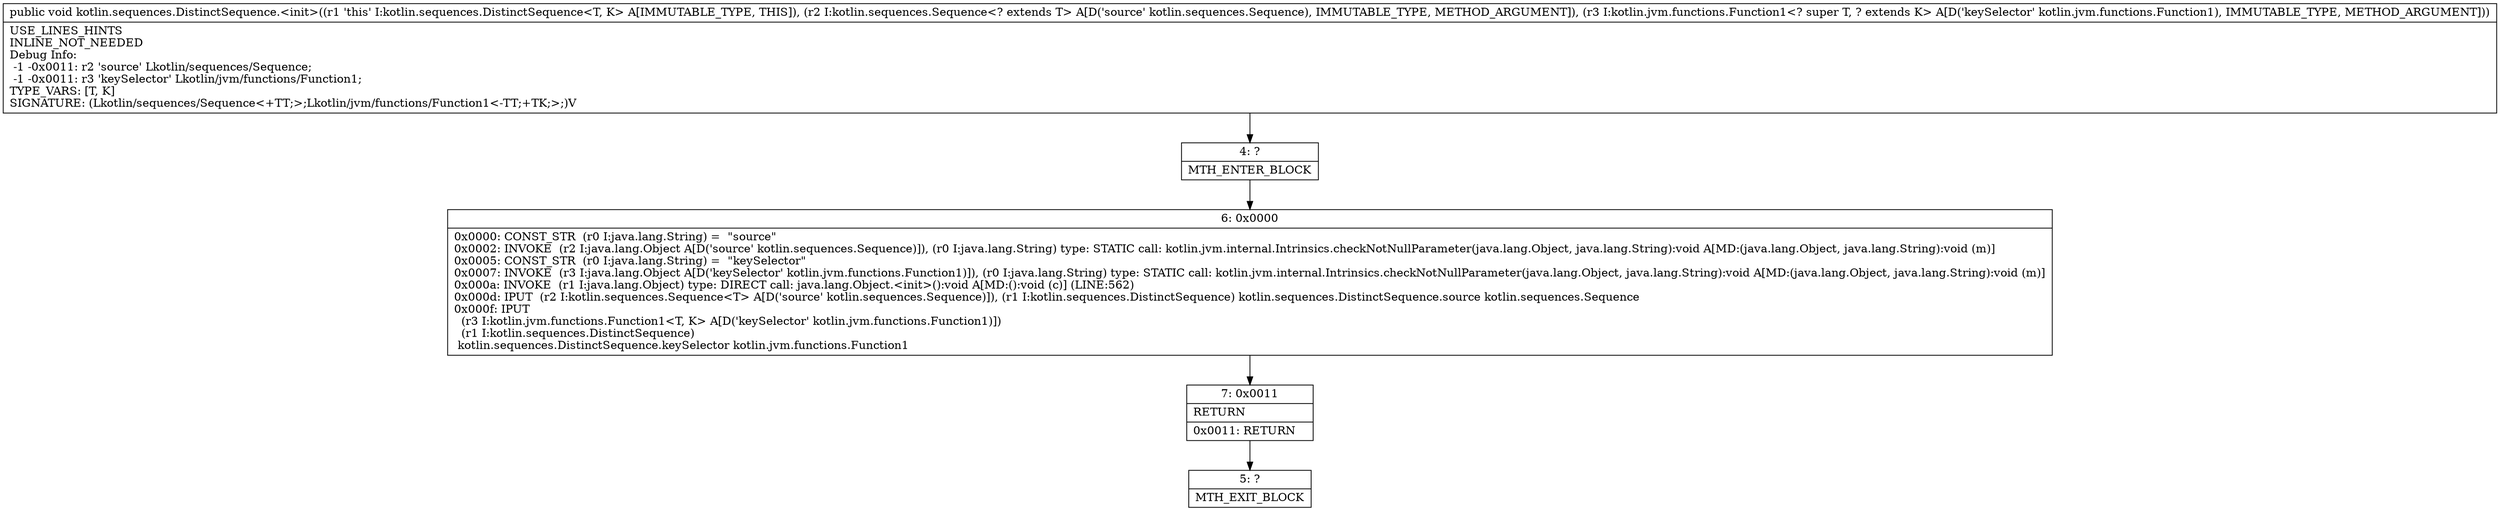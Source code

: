 digraph "CFG forkotlin.sequences.DistinctSequence.\<init\>(Lkotlin\/sequences\/Sequence;Lkotlin\/jvm\/functions\/Function1;)V" {
Node_4 [shape=record,label="{4\:\ ?|MTH_ENTER_BLOCK\l}"];
Node_6 [shape=record,label="{6\:\ 0x0000|0x0000: CONST_STR  (r0 I:java.lang.String) =  \"source\" \l0x0002: INVOKE  (r2 I:java.lang.Object A[D('source' kotlin.sequences.Sequence)]), (r0 I:java.lang.String) type: STATIC call: kotlin.jvm.internal.Intrinsics.checkNotNullParameter(java.lang.Object, java.lang.String):void A[MD:(java.lang.Object, java.lang.String):void (m)]\l0x0005: CONST_STR  (r0 I:java.lang.String) =  \"keySelector\" \l0x0007: INVOKE  (r3 I:java.lang.Object A[D('keySelector' kotlin.jvm.functions.Function1)]), (r0 I:java.lang.String) type: STATIC call: kotlin.jvm.internal.Intrinsics.checkNotNullParameter(java.lang.Object, java.lang.String):void A[MD:(java.lang.Object, java.lang.String):void (m)]\l0x000a: INVOKE  (r1 I:java.lang.Object) type: DIRECT call: java.lang.Object.\<init\>():void A[MD:():void (c)] (LINE:562)\l0x000d: IPUT  (r2 I:kotlin.sequences.Sequence\<T\> A[D('source' kotlin.sequences.Sequence)]), (r1 I:kotlin.sequences.DistinctSequence) kotlin.sequences.DistinctSequence.source kotlin.sequences.Sequence \l0x000f: IPUT  \l  (r3 I:kotlin.jvm.functions.Function1\<T, K\> A[D('keySelector' kotlin.jvm.functions.Function1)])\l  (r1 I:kotlin.sequences.DistinctSequence)\l kotlin.sequences.DistinctSequence.keySelector kotlin.jvm.functions.Function1 \l}"];
Node_7 [shape=record,label="{7\:\ 0x0011|RETURN\l|0x0011: RETURN   \l}"];
Node_5 [shape=record,label="{5\:\ ?|MTH_EXIT_BLOCK\l}"];
MethodNode[shape=record,label="{public void kotlin.sequences.DistinctSequence.\<init\>((r1 'this' I:kotlin.sequences.DistinctSequence\<T, K\> A[IMMUTABLE_TYPE, THIS]), (r2 I:kotlin.sequences.Sequence\<? extends T\> A[D('source' kotlin.sequences.Sequence), IMMUTABLE_TYPE, METHOD_ARGUMENT]), (r3 I:kotlin.jvm.functions.Function1\<? super T, ? extends K\> A[D('keySelector' kotlin.jvm.functions.Function1), IMMUTABLE_TYPE, METHOD_ARGUMENT]))  | USE_LINES_HINTS\lINLINE_NOT_NEEDED\lDebug Info:\l  \-1 \-0x0011: r2 'source' Lkotlin\/sequences\/Sequence;\l  \-1 \-0x0011: r3 'keySelector' Lkotlin\/jvm\/functions\/Function1;\lTYPE_VARS: [T, K]\lSIGNATURE: (Lkotlin\/sequences\/Sequence\<+TT;\>;Lkotlin\/jvm\/functions\/Function1\<\-TT;+TK;\>;)V\l}"];
MethodNode -> Node_4;Node_4 -> Node_6;
Node_6 -> Node_7;
Node_7 -> Node_5;
}

